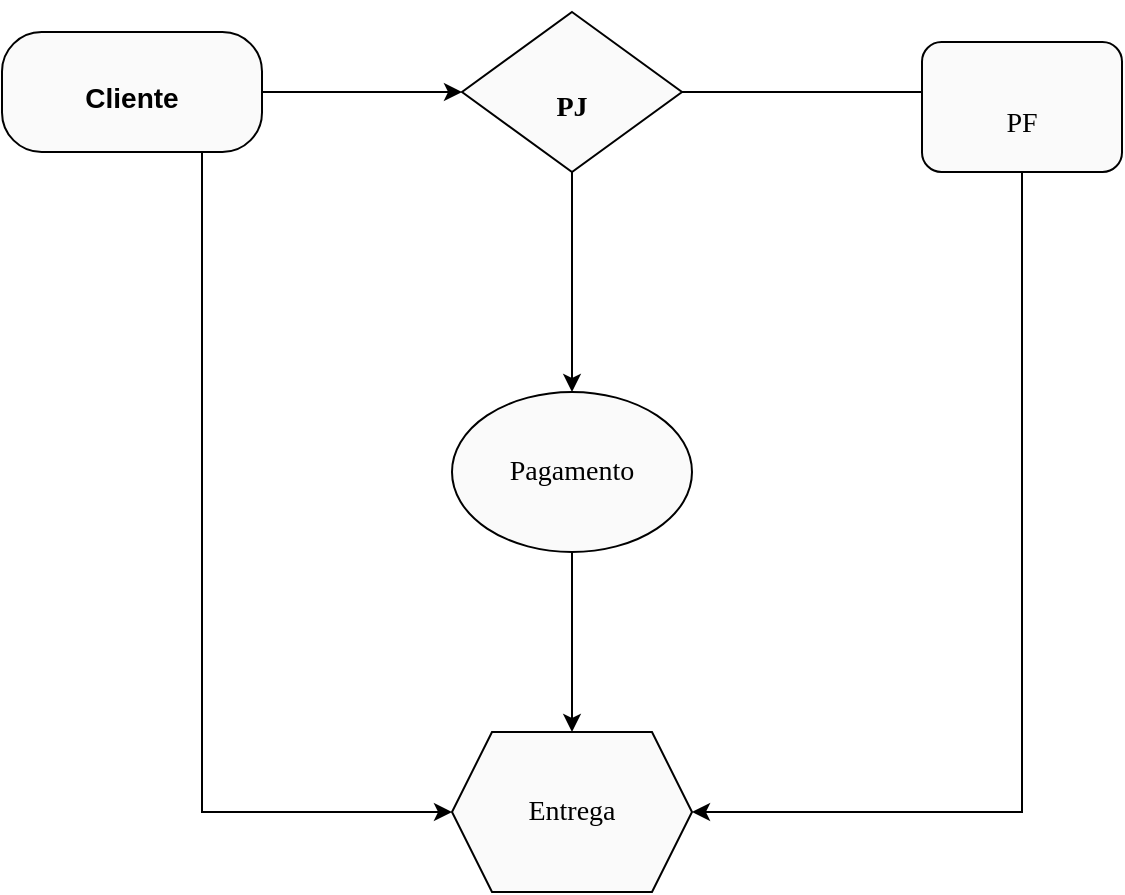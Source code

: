 <mxfile version="20.2.8" type="github">
  <diagram name="Page-1" id="e56a1550-8fbb-45ad-956c-1786394a9013">
    <mxGraphModel dx="1342" dy="559" grid="1" gridSize="10" guides="1" tooltips="1" connect="1" arrows="1" fold="1" page="1" pageScale="1" pageWidth="1100" pageHeight="850" background="none" math="0" shadow="0">
      <root>
        <object label="" id="0">
          <mxCell />
        </object>
        <mxCell id="1" parent="0" />
        <mxCell id="z0_PHELPX_EGwCgBbNVm-18" style="edgeStyle=orthogonalEdgeStyle;rounded=0;orthogonalLoop=1;jettySize=auto;html=1;exitX=1;exitY=0.5;exitDx=0;exitDy=0;entryX=0;entryY=0.5;entryDx=0;entryDy=0;fontFamily=Times New Roman;fontSize=14;" edge="1" parent="1" source="z0_PHELPX_EGwCgBbNVm-2" target="z0_PHELPX_EGwCgBbNVm-5">
          <mxGeometry relative="1" as="geometry" />
        </mxCell>
        <mxCell id="z0_PHELPX_EGwCgBbNVm-51" style="edgeStyle=elbowEdgeStyle;rounded=0;orthogonalLoop=1;jettySize=auto;html=1;fontFamily=Times New Roman;fontSize=14;" edge="1" parent="1" source="z0_PHELPX_EGwCgBbNVm-2" target="z0_PHELPX_EGwCgBbNVm-29">
          <mxGeometry relative="1" as="geometry">
            <Array as="points">
              <mxPoint x="140" y="440" />
              <mxPoint x="105" y="210" />
            </Array>
          </mxGeometry>
        </mxCell>
        <UserObject label="&lt;h1&gt;&lt;font style=&quot;vertical-align: inherit;&quot;&gt;&lt;font style=&quot;vertical-align: inherit;&quot;&gt;&lt;font style=&quot;vertical-align: inherit;&quot;&gt;&lt;font style=&quot;vertical-align: inherit;&quot;&gt;&lt;font style=&quot;vertical-align: inherit;&quot;&gt;&lt;font style=&quot;vertical-align: inherit;&quot;&gt;&lt;font style=&quot;vertical-align: inherit;&quot;&gt;&lt;font style=&quot;vertical-align: inherit;&quot;&gt;&lt;font style=&quot;vertical-align: inherit;&quot;&gt;&lt;font style=&quot;vertical-align: inherit;&quot;&gt;&lt;font style=&quot;vertical-align: inherit;&quot;&gt;&lt;font style=&quot;vertical-align: inherit;&quot;&gt;&lt;font style=&quot;vertical-align: inherit;&quot;&gt;&lt;font style=&quot;vertical-align: inherit; font-size: 14px;&quot;&gt;Cliente&lt;/font&gt;&lt;/font&gt;&lt;/font&gt;&lt;/font&gt;&lt;/font&gt;&lt;/font&gt;&lt;/font&gt;&lt;/font&gt;&lt;/font&gt;&lt;/font&gt;&lt;/font&gt;&lt;/font&gt;&lt;/font&gt;&lt;/font&gt;&lt;/h1&gt;" tooltip="Cliente" id="z0_PHELPX_EGwCgBbNVm-2">
          <mxCell style="rounded=1;whiteSpace=wrap;html=1;fillColor=#FAFAFA;arcSize=33;" vertex="1" parent="1">
            <mxGeometry x="40" y="130" width="130" height="60" as="geometry" />
          </mxCell>
        </UserObject>
        <mxCell id="z0_PHELPX_EGwCgBbNVm-20" style="edgeStyle=orthogonalEdgeStyle;rounded=0;orthogonalLoop=1;jettySize=auto;html=1;entryX=0.1;entryY=0.385;entryDx=0;entryDy=0;entryPerimeter=0;fontFamily=Times New Roman;fontSize=14;" edge="1" parent="1" source="z0_PHELPX_EGwCgBbNVm-5" target="z0_PHELPX_EGwCgBbNVm-11">
          <mxGeometry relative="1" as="geometry" />
        </mxCell>
        <mxCell id="z0_PHELPX_EGwCgBbNVm-28" style="edgeStyle=orthogonalEdgeStyle;rounded=0;orthogonalLoop=1;jettySize=auto;html=1;exitX=0.5;exitY=1;exitDx=0;exitDy=0;entryX=0.5;entryY=0;entryDx=0;entryDy=0;fontFamily=Times New Roman;fontSize=14;" edge="1" parent="1" source="z0_PHELPX_EGwCgBbNVm-5" target="z0_PHELPX_EGwCgBbNVm-22">
          <mxGeometry relative="1" as="geometry" />
        </mxCell>
        <mxCell id="z0_PHELPX_EGwCgBbNVm-5" value="&lt;h1&gt;&lt;font style=&quot;vertical-align: inherit;&quot;&gt;&lt;font style=&quot;vertical-align: inherit;&quot;&gt;&lt;font style=&quot;vertical-align: inherit;&quot;&gt;&lt;font style=&quot;vertical-align: inherit;&quot;&gt;&lt;font style=&quot;vertical-align: inherit;&quot;&gt;&lt;font style=&quot;vertical-align: inherit; font-size: 14px;&quot;&gt;PJ&lt;/font&gt;&lt;/font&gt;&lt;/font&gt;&lt;/font&gt;&lt;/font&gt;&lt;/font&gt;&lt;/h1&gt;" style="rhombus;whiteSpace=wrap;html=1;fontFamily=Times New Roman;fontSize=18;fillColor=#FAFAFA;" vertex="1" parent="1">
          <mxGeometry x="270" y="120" width="110" height="80" as="geometry" />
        </mxCell>
        <mxCell id="z0_PHELPX_EGwCgBbNVm-52" style="edgeStyle=elbowEdgeStyle;rounded=0;orthogonalLoop=1;jettySize=auto;html=1;entryX=1;entryY=0.5;entryDx=0;entryDy=0;fontFamily=Times New Roman;fontSize=14;" edge="1" parent="1" source="z0_PHELPX_EGwCgBbNVm-11" target="z0_PHELPX_EGwCgBbNVm-29">
          <mxGeometry relative="1" as="geometry">
            <Array as="points">
              <mxPoint x="550" y="220" />
              <mxPoint x="410" y="510" />
              <mxPoint x="550" y="360" />
              <mxPoint x="500" y="510" />
              <mxPoint x="560" y="230" />
            </Array>
          </mxGeometry>
        </mxCell>
        <mxCell id="z0_PHELPX_EGwCgBbNVm-11" value="&lt;font style=&quot;font-size: 14px;&quot;&gt;PF&lt;/font&gt;" style="rounded=1;whiteSpace=wrap;html=1;fontFamily=Times New Roman;fontSize=36;fillColor=#FAFAFA;" vertex="1" parent="1">
          <mxGeometry x="500" y="135" width="100" height="65" as="geometry" />
        </mxCell>
        <mxCell id="z0_PHELPX_EGwCgBbNVm-31" style="edgeStyle=orthogonalEdgeStyle;rounded=0;orthogonalLoop=1;jettySize=auto;html=1;entryX=0.5;entryY=0;entryDx=0;entryDy=0;fontFamily=Times New Roman;fontSize=14;" edge="1" parent="1" source="z0_PHELPX_EGwCgBbNVm-22" target="z0_PHELPX_EGwCgBbNVm-29">
          <mxGeometry relative="1" as="geometry" />
        </mxCell>
        <mxCell id="z0_PHELPX_EGwCgBbNVm-22" value="Pagamento" style="ellipse;whiteSpace=wrap;html=1;fontFamily=Times New Roman;fontSize=14;fillColor=#FAFAFA;" vertex="1" parent="1">
          <mxGeometry x="265" y="310" width="120" height="80" as="geometry" />
        </mxCell>
        <mxCell id="z0_PHELPX_EGwCgBbNVm-29" value="Entrega" style="shape=hexagon;perimeter=hexagonPerimeter2;whiteSpace=wrap;html=1;fixedSize=1;fontFamily=Times New Roman;fontSize=14;fillColor=#FAFAFA;" vertex="1" parent="1">
          <mxGeometry x="265" y="480" width="120" height="80" as="geometry" />
        </mxCell>
      </root>
    </mxGraphModel>
  </diagram>
</mxfile>
